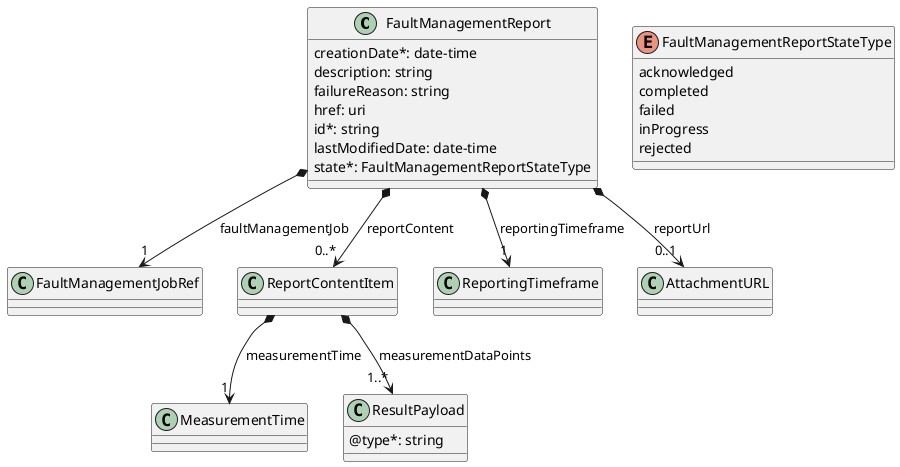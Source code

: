 @startuml faultManagementReportModel

class FaultManagementReport {

    creationDate*: date-time
    description: string
    failureReason: string
    href: uri
    id*: string
    lastModifiedDate: date-time
    state*: FaultManagementReportStateType
}
FaultManagementReport *-->"1" FaultManagementJobRef : faultManagementJob
FaultManagementReport *-->"0..*" ReportContentItem : reportContent
FaultManagementReport *-->"1" ReportingTimeframe : reportingTimeframe
FaultManagementReport *-->"0..1" AttachmentURL : reportUrl

enum FaultManagementReportStateType {
    acknowledged
    completed
    failed
    inProgress
    rejected
}

class ReportContentItem {

}

ReportContentItem *-->"1" MeasurementTime : measurementTime
ReportContentItem *-->"1..*" ResultPayload : measurementDataPoints

class ResultPayload {

    @type*: string
}

@enduml